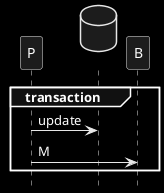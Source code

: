 @startuml
hide footbox
skinparam monochrome reverse
database " " as DB order 9
participant B order 10

group transaction
    P->DB: update
    P->B: M
'    P->DB: insert M into OUTBOX
end

'Poller->DB: select M from OUTBOX
'Poller->B: M
'Poller->DB: delete M from OUTBOX

'group CDC
'    DB->B:M
'end
@enduml

